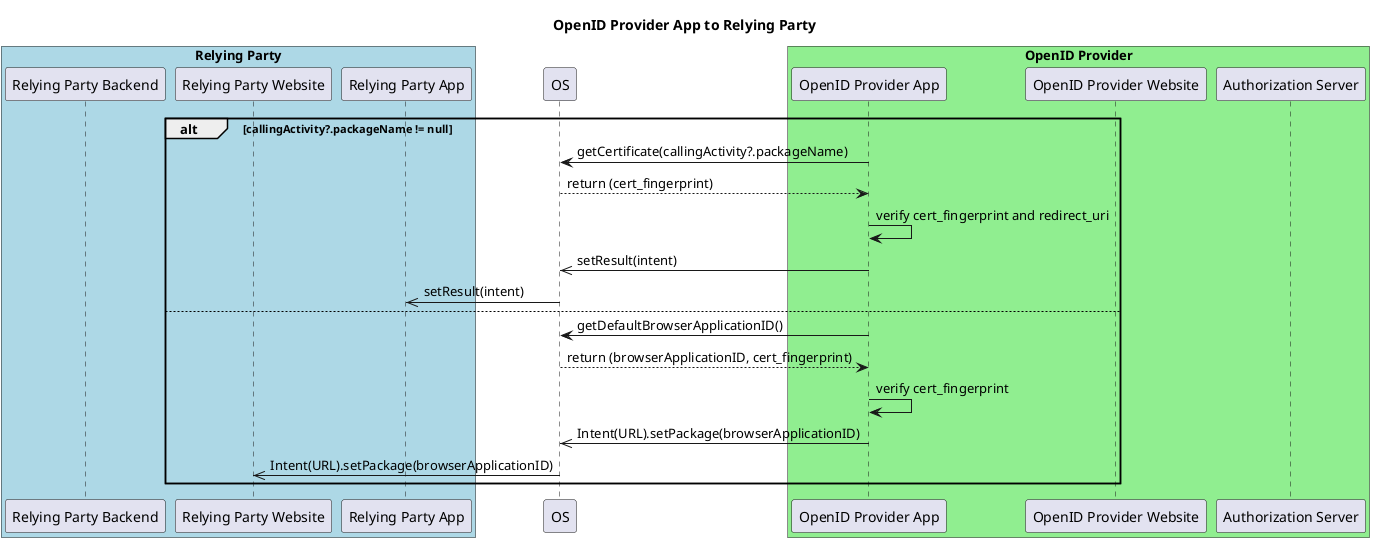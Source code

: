@startuml

title OpenID Provider App to Relying Party

box "Relying Party" #LightBlue
participant "Relying Party Backend" as rpb
participant "Relying Party Website" as rpw
participant "Relying Party App" as rpa
end box
participant "OS" as os
box "OpenID Provider" #LightGreen
participant "OpenID Provider App" as opa
participant "OpenID Provider Website" as opw
participant "Authorization Server" as as
end box

alt callingActivity?.packageName != null
   os <- opa: getCertificate(callingActivity?.packageName)
   os --> opa: return (cert_fingerprint)
   opa -> opa: verify cert_fingerprint and redirect_uri
   os <<- opa: setResult(intent)
   rpa <<- os: setResult(intent)
else
   os <- opa: getDefaultBrowserApplicationID()
   os --> opa: return (browserApplicationID, cert_fingerprint)
   opa -> opa: verify cert_fingerprint
   os <<- opa: Intent(URL).setPackage(browserApplicationID)
   rpw <<- os: Intent(URL).setPackage(browserApplicationID)
end

@enduml
